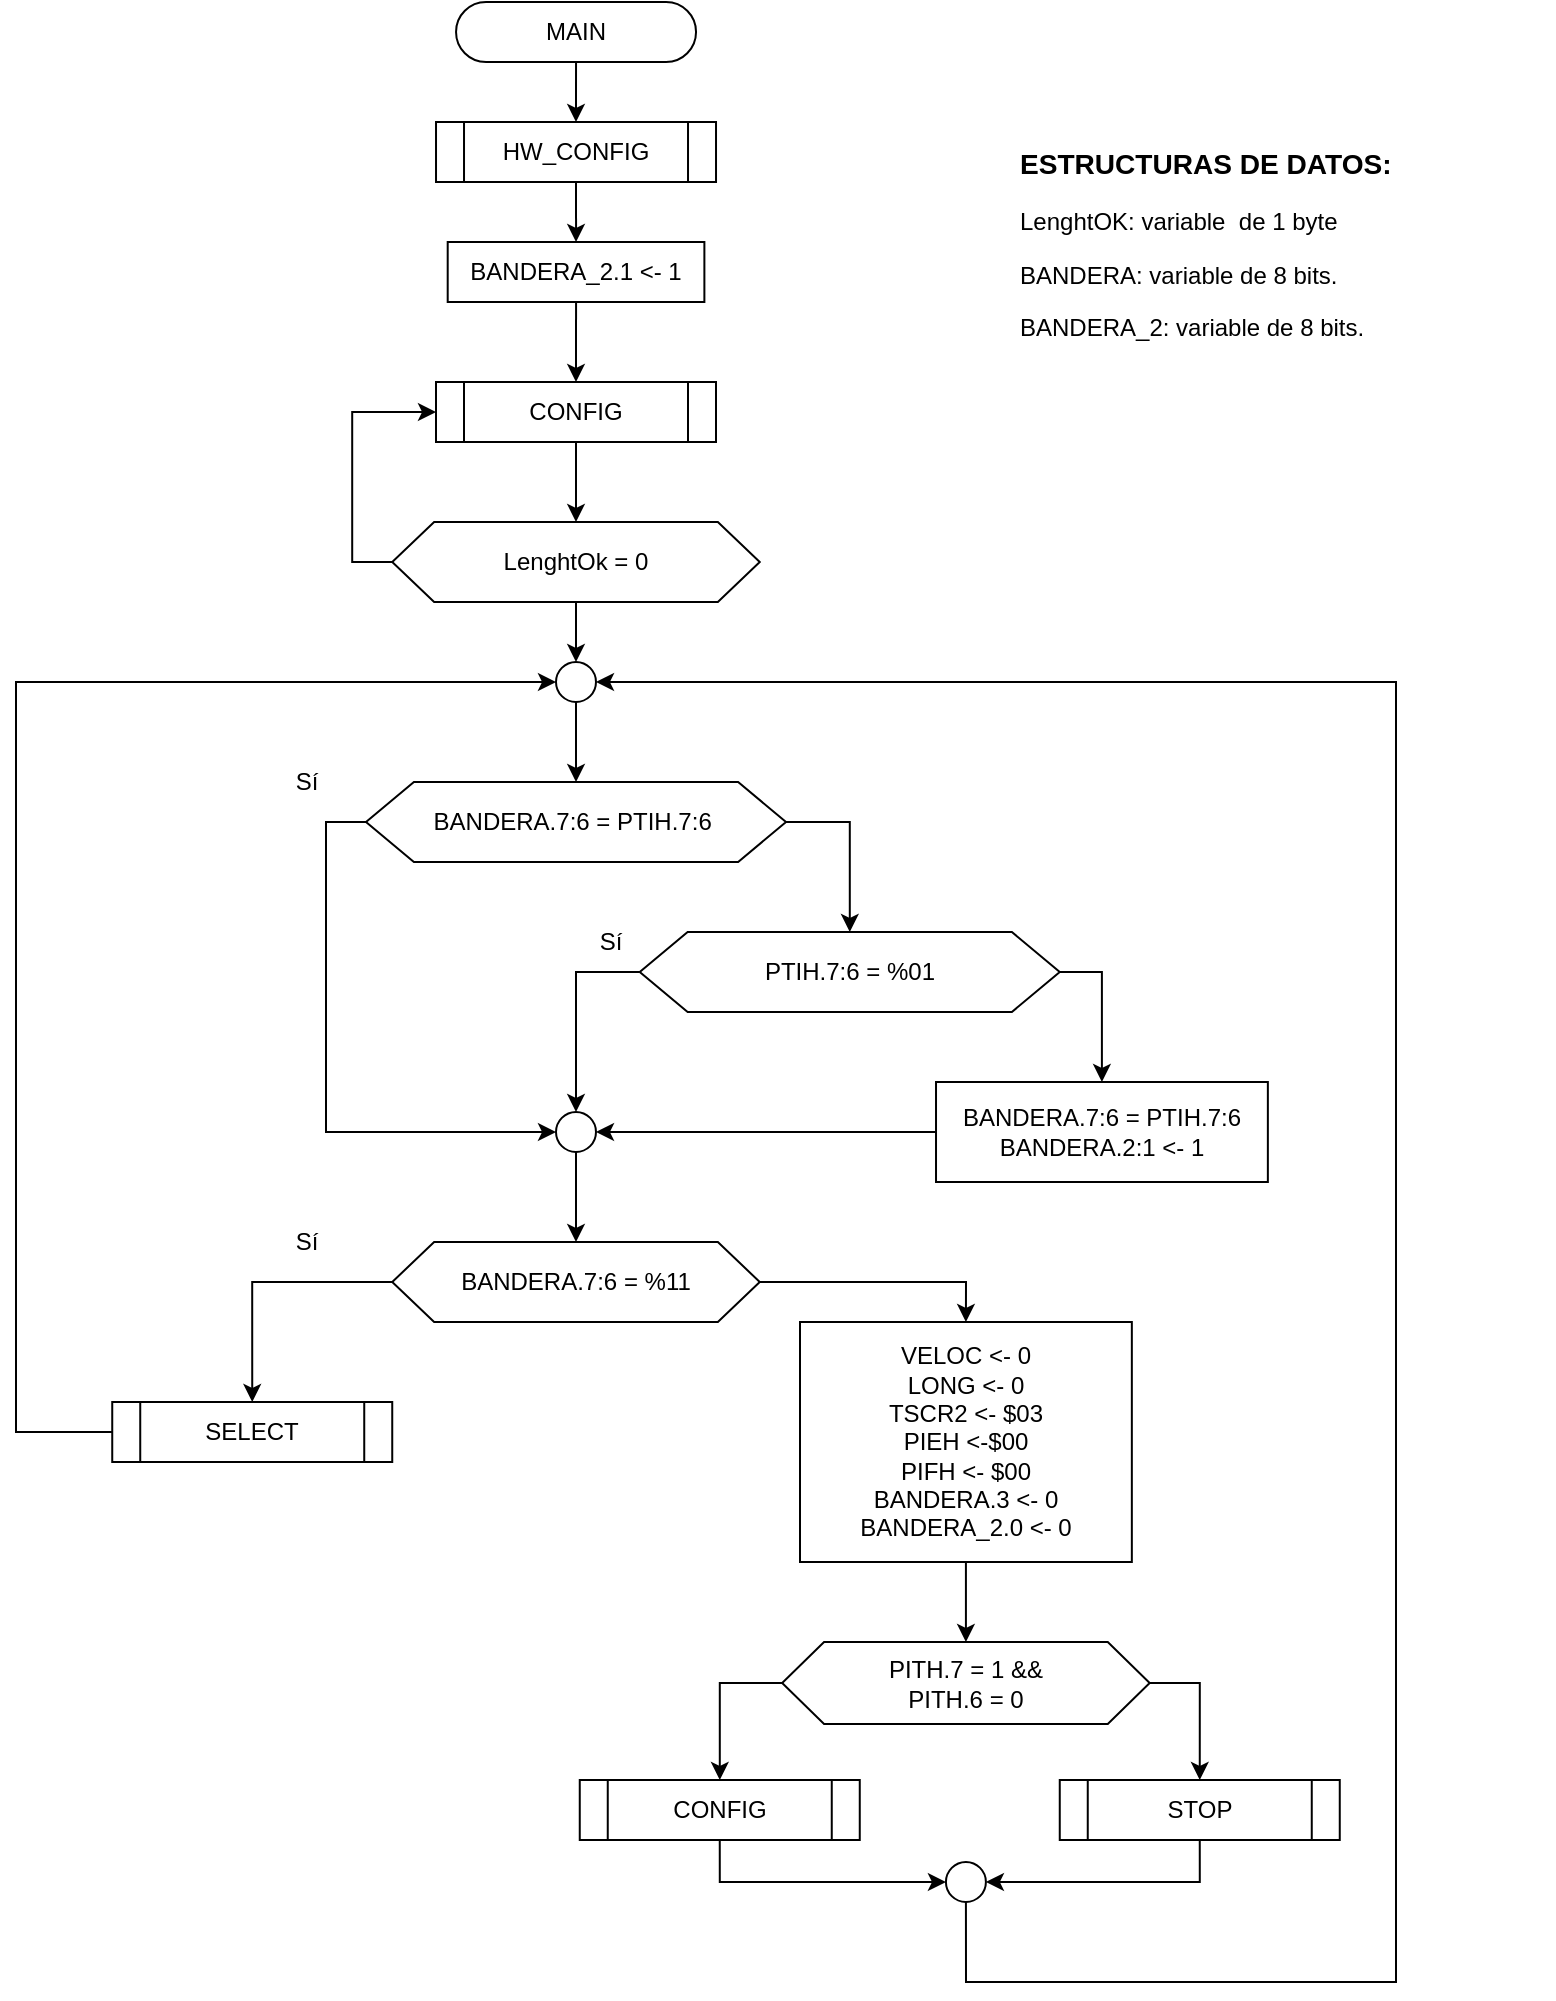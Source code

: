 <mxfile version="13.4.2" type="device"><diagram id="D9KyAQv2uV_lf9RyAl9D" name="Page-1"><mxGraphModel dx="1520" dy="574" grid="1" gridSize="10" guides="1" tooltips="1" connect="1" arrows="1" fold="1" page="1" pageScale="1" pageWidth="827" pageHeight="1169" math="0" shadow="0"><root><mxCell id="0"/><mxCell id="1" parent="0"/><mxCell id="SHEEuvKIqq7tsxXqwBMK-5" style="edgeStyle=orthogonalEdgeStyle;rounded=0;orthogonalLoop=1;jettySize=auto;html=1;exitX=0.5;exitY=1;exitDx=0;exitDy=0;" parent="1" source="SHEEuvKIqq7tsxXqwBMK-2" target="SHEEuvKIqq7tsxXqwBMK-4" edge="1"><mxGeometry relative="1" as="geometry"/></mxCell><mxCell id="SHEEuvKIqq7tsxXqwBMK-2" value="MAIN" style="rounded=1;whiteSpace=wrap;html=1;fontSize=12;glass=0;strokeWidth=1;shadow=0;arcSize=50;" parent="1" vertex="1"><mxGeometry x="-529.98" y="280" width="120" height="30" as="geometry"/></mxCell><mxCell id="SHEEuvKIqq7tsxXqwBMK-3" value="&lt;h3 style=&quot;text-align: center&quot;&gt;ESTRUCTURAS DE DATOS:&lt;/h3&gt;&lt;p&gt;&lt;span&gt;LenghtOK: variable&amp;nbsp; de 1 byte&lt;/span&gt;&lt;/p&gt;&lt;p&gt;BANDERA: variable de 8 bits.&lt;/p&gt;&lt;p&gt;BANDERA_2: variable de 8 bits.&lt;/p&gt;&lt;p&gt;&lt;/p&gt;" style="text;html=1;strokeColor=none;fillColor=none;align=left;verticalAlign=middle;whiteSpace=wrap;rounded=0;" parent="1" vertex="1"><mxGeometry x="-250" y="320" width="268.68" height="160" as="geometry"/></mxCell><mxCell id="qQRzW7uIks1V_q4r_Xmg-8" style="edgeStyle=orthogonalEdgeStyle;rounded=0;orthogonalLoop=1;jettySize=auto;html=1;exitX=0.5;exitY=1;exitDx=0;exitDy=0;entryX=0.5;entryY=0;entryDx=0;entryDy=0;" edge="1" parent="1" source="SHEEuvKIqq7tsxXqwBMK-4" target="qQRzW7uIks1V_q4r_Xmg-6"><mxGeometry relative="1" as="geometry"/></mxCell><mxCell id="SHEEuvKIqq7tsxXqwBMK-4" value="HW_CONFIG" style="shape=process;whiteSpace=wrap;html=1;backgroundOutline=1;" parent="1" vertex="1"><mxGeometry x="-539.99" y="340" width="140" height="30" as="geometry"/></mxCell><mxCell id="SHEEuvKIqq7tsxXqwBMK-27" style="edgeStyle=orthogonalEdgeStyle;rounded=0;orthogonalLoop=1;jettySize=auto;html=1;exitX=1;exitY=0.5;exitDx=0;exitDy=0;entryX=0.5;entryY=0;entryDx=0;entryDy=0;" parent="1" source="SHEEuvKIqq7tsxXqwBMK-7" target="SHEEuvKIqq7tsxXqwBMK-26" edge="1"><mxGeometry relative="1" as="geometry"/></mxCell><mxCell id="SHEEuvKIqq7tsxXqwBMK-29" style="edgeStyle=orthogonalEdgeStyle;rounded=0;orthogonalLoop=1;jettySize=auto;html=1;exitX=0;exitY=0.5;exitDx=0;exitDy=0;entryX=0.5;entryY=0;entryDx=0;entryDy=0;" parent="1" source="SHEEuvKIqq7tsxXqwBMK-7" target="SHEEuvKIqq7tsxXqwBMK-30" edge="1"><mxGeometry relative="1" as="geometry"><mxPoint x="-622.96" y="950" as="targetPoint"/></mxGeometry></mxCell><mxCell id="SHEEuvKIqq7tsxXqwBMK-7" value="BANDERA.7:6 = %11&lt;span&gt;&lt;br&gt;&lt;/span&gt;" style="shape=hexagon;perimeter=hexagonPerimeter2;whiteSpace=wrap;html=1;size=0.114;" parent="1" vertex="1"><mxGeometry x="-561.88" y="900" width="183.76" height="40" as="geometry"/></mxCell><mxCell id="SHEEuvKIqq7tsxXqwBMK-15" style="edgeStyle=orthogonalEdgeStyle;rounded=0;orthogonalLoop=1;jettySize=auto;html=1;exitX=0;exitY=0.5;exitDx=0;exitDy=0;entryX=0;entryY=0.5;entryDx=0;entryDy=0;" parent="1" source="SHEEuvKIqq7tsxXqwBMK-10" target="SHEEuvKIqq7tsxXqwBMK-14" edge="1"><mxGeometry relative="1" as="geometry"/></mxCell><mxCell id="SHEEuvKIqq7tsxXqwBMK-17" style="edgeStyle=orthogonalEdgeStyle;rounded=0;orthogonalLoop=1;jettySize=auto;html=1;exitX=0.5;exitY=1;exitDx=0;exitDy=0;entryX=0.5;entryY=0;entryDx=0;entryDy=0;" parent="1" source="SHEEuvKIqq7tsxXqwBMK-10" target="SHEEuvKIqq7tsxXqwBMK-16" edge="1"><mxGeometry relative="1" as="geometry"/></mxCell><mxCell id="SHEEuvKIqq7tsxXqwBMK-10" value="LenghtOk = 0" style="shape=hexagon;perimeter=hexagonPerimeter2;whiteSpace=wrap;html=1;size=0.114;" parent="1" vertex="1"><mxGeometry x="-561.88" y="540" width="183.76" height="40" as="geometry"/></mxCell><mxCell id="SHEEuvKIqq7tsxXqwBMK-19" style="edgeStyle=orthogonalEdgeStyle;rounded=0;orthogonalLoop=1;jettySize=auto;html=1;exitX=0.5;exitY=1;exitDx=0;exitDy=0;" parent="1" source="SHEEuvKIqq7tsxXqwBMK-14" target="SHEEuvKIqq7tsxXqwBMK-10" edge="1"><mxGeometry relative="1" as="geometry"/></mxCell><mxCell id="SHEEuvKIqq7tsxXqwBMK-14" value="CONFIG" style="shape=process;whiteSpace=wrap;html=1;backgroundOutline=1;" parent="1" vertex="1"><mxGeometry x="-540" y="470" width="140" height="30" as="geometry"/></mxCell><mxCell id="qQRzW7uIks1V_q4r_Xmg-55" style="edgeStyle=orthogonalEdgeStyle;rounded=0;orthogonalLoop=1;jettySize=auto;html=1;exitX=0.5;exitY=1;exitDx=0;exitDy=0;entryX=0.5;entryY=0;entryDx=0;entryDy=0;" edge="1" parent="1" source="SHEEuvKIqq7tsxXqwBMK-16" target="qQRzW7uIks1V_q4r_Xmg-46"><mxGeometry relative="1" as="geometry"/></mxCell><mxCell id="SHEEuvKIqq7tsxXqwBMK-16" value="" style="ellipse;whiteSpace=wrap;html=1;aspect=fixed;" parent="1" vertex="1"><mxGeometry x="-480.0" y="610" width="20" height="20" as="geometry"/></mxCell><mxCell id="SHEEuvKIqq7tsxXqwBMK-37" style="edgeStyle=orthogonalEdgeStyle;rounded=0;orthogonalLoop=1;jettySize=auto;html=1;exitX=0.5;exitY=1;exitDx=0;exitDy=0;entryX=0.5;entryY=0;entryDx=0;entryDy=0;" parent="1" source="SHEEuvKIqq7tsxXqwBMK-26" target="SHEEuvKIqq7tsxXqwBMK-35" edge="1"><mxGeometry relative="1" as="geometry"/></mxCell><mxCell id="SHEEuvKIqq7tsxXqwBMK-26" value="VELOC &amp;lt;- 0&lt;br&gt;LONG &amp;lt;- 0&lt;br&gt;TSCR2 &amp;lt;- $03&lt;br&gt;PIEH &amp;lt;-$00&lt;br&gt;PIFH &amp;lt;- $00&lt;br&gt;BANDERA.3 &amp;lt;- 0&lt;br&gt;BANDERA_2.0 &amp;lt;- 0" style="rounded=0;whiteSpace=wrap;html=1;" parent="1" vertex="1"><mxGeometry x="-358" y="940" width="165.92" height="120" as="geometry"/></mxCell><mxCell id="qQRzW7uIks1V_q4r_Xmg-29" style="edgeStyle=orthogonalEdgeStyle;rounded=0;orthogonalLoop=1;jettySize=auto;html=1;exitX=0;exitY=0.5;exitDx=0;exitDy=0;entryX=0;entryY=0.5;entryDx=0;entryDy=0;" edge="1" parent="1" source="SHEEuvKIqq7tsxXqwBMK-30" target="SHEEuvKIqq7tsxXqwBMK-16"><mxGeometry relative="1" as="geometry"><Array as="points"><mxPoint x="-750" y="995"/><mxPoint x="-750" y="620"/></Array></mxGeometry></mxCell><mxCell id="SHEEuvKIqq7tsxXqwBMK-30" value="SELECT" style="shape=process;whiteSpace=wrap;html=1;backgroundOutline=1;" parent="1" vertex="1"><mxGeometry x="-701.88" y="980" width="140" height="30" as="geometry"/></mxCell><mxCell id="SHEEuvKIqq7tsxXqwBMK-39" style="edgeStyle=orthogonalEdgeStyle;rounded=0;orthogonalLoop=1;jettySize=auto;html=1;exitX=0;exitY=0.5;exitDx=0;exitDy=0;" parent="1" source="SHEEuvKIqq7tsxXqwBMK-35" target="SHEEuvKIqq7tsxXqwBMK-38" edge="1"><mxGeometry relative="1" as="geometry"/></mxCell><mxCell id="SHEEuvKIqq7tsxXqwBMK-41" style="edgeStyle=orthogonalEdgeStyle;rounded=0;orthogonalLoop=1;jettySize=auto;html=1;exitX=1;exitY=0.5;exitDx=0;exitDy=0;entryX=0.5;entryY=0;entryDx=0;entryDy=0;" parent="1" source="SHEEuvKIqq7tsxXqwBMK-35" target="SHEEuvKIqq7tsxXqwBMK-40" edge="1"><mxGeometry relative="1" as="geometry"/></mxCell><mxCell id="SHEEuvKIqq7tsxXqwBMK-35" value="&lt;span&gt;PITH.7 = 1 &amp;amp;&amp;amp;&lt;br&gt;&lt;/span&gt;PITH.6 = 0&lt;span&gt;&lt;br&gt;&lt;/span&gt;" style="shape=hexagon;perimeter=hexagonPerimeter2;whiteSpace=wrap;html=1;size=0.114;" parent="1" vertex="1"><mxGeometry x="-366.92" y="1100" width="183.76" height="41" as="geometry"/></mxCell><mxCell id="SHEEuvKIqq7tsxXqwBMK-43" style="edgeStyle=orthogonalEdgeStyle;rounded=0;orthogonalLoop=1;jettySize=auto;html=1;exitX=0.5;exitY=1;exitDx=0;exitDy=0;entryX=0;entryY=0.5;entryDx=0;entryDy=0;" parent="1" source="SHEEuvKIqq7tsxXqwBMK-38" target="SHEEuvKIqq7tsxXqwBMK-42" edge="1"><mxGeometry relative="1" as="geometry"/></mxCell><mxCell id="SHEEuvKIqq7tsxXqwBMK-38" value="CONFIG" style="shape=process;whiteSpace=wrap;html=1;backgroundOutline=1;" parent="1" vertex="1"><mxGeometry x="-468.12" y="1169" width="140" height="30" as="geometry"/></mxCell><mxCell id="SHEEuvKIqq7tsxXqwBMK-44" style="edgeStyle=orthogonalEdgeStyle;rounded=0;orthogonalLoop=1;jettySize=auto;html=1;exitX=0.5;exitY=1;exitDx=0;exitDy=0;entryX=1;entryY=0.5;entryDx=0;entryDy=0;" parent="1" source="SHEEuvKIqq7tsxXqwBMK-40" target="SHEEuvKIqq7tsxXqwBMK-42" edge="1"><mxGeometry relative="1" as="geometry"/></mxCell><mxCell id="SHEEuvKIqq7tsxXqwBMK-40" value="STOP" style="shape=process;whiteSpace=wrap;html=1;backgroundOutline=1;" parent="1" vertex="1"><mxGeometry x="-228.12" y="1169" width="140" height="30" as="geometry"/></mxCell><mxCell id="SHEEuvKIqq7tsxXqwBMK-45" style="edgeStyle=orthogonalEdgeStyle;rounded=0;orthogonalLoop=1;jettySize=auto;html=1;exitX=0.5;exitY=1;exitDx=0;exitDy=0;entryX=1;entryY=0.5;entryDx=0;entryDy=0;" parent="1" source="SHEEuvKIqq7tsxXqwBMK-42" target="SHEEuvKIqq7tsxXqwBMK-16" edge="1"><mxGeometry relative="1" as="geometry"><Array as="points"><mxPoint x="-275" y="1270"/><mxPoint x="-60" y="1270"/><mxPoint x="-60" y="620"/></Array></mxGeometry></mxCell><mxCell id="SHEEuvKIqq7tsxXqwBMK-42" value="" style="ellipse;whiteSpace=wrap;html=1;aspect=fixed;" parent="1" vertex="1"><mxGeometry x="-285.04" y="1210" width="20" height="20" as="geometry"/></mxCell><mxCell id="42befNngeGrJgFXlACIz-10" value="Sí" style="text;html=1;align=center;verticalAlign=middle;resizable=0;points=[];autosize=1;" parent="1" vertex="1"><mxGeometry x="-620" y="890" width="30" height="20" as="geometry"/></mxCell><mxCell id="qQRzW7uIks1V_q4r_Xmg-63" style="edgeStyle=orthogonalEdgeStyle;rounded=0;orthogonalLoop=1;jettySize=auto;html=1;exitX=0.5;exitY=1;exitDx=0;exitDy=0;entryX=0.5;entryY=0;entryDx=0;entryDy=0;" edge="1" parent="1" source="qQRzW7uIks1V_q4r_Xmg-6" target="SHEEuvKIqq7tsxXqwBMK-14"><mxGeometry relative="1" as="geometry"/></mxCell><mxCell id="qQRzW7uIks1V_q4r_Xmg-6" value="BANDERA_2.1 &amp;lt;- 1" style="rounded=0;whiteSpace=wrap;html=1;" vertex="1" parent="1"><mxGeometry x="-534.15" y="400" width="128.34" height="30" as="geometry"/></mxCell><mxCell id="qQRzW7uIks1V_q4r_Xmg-44" style="edgeStyle=orthogonalEdgeStyle;rounded=0;orthogonalLoop=1;jettySize=auto;html=1;exitX=1;exitY=0.5;exitDx=0;exitDy=0;" edge="1" parent="1" source="qQRzW7uIks1V_q4r_Xmg-46" target="qQRzW7uIks1V_q4r_Xmg-49"><mxGeometry relative="1" as="geometry"/></mxCell><mxCell id="qQRzW7uIks1V_q4r_Xmg-45" style="edgeStyle=orthogonalEdgeStyle;rounded=0;orthogonalLoop=1;jettySize=auto;html=1;exitX=0;exitY=0.5;exitDx=0;exitDy=0;entryX=0;entryY=0.5;entryDx=0;entryDy=0;" edge="1" parent="1" source="qQRzW7uIks1V_q4r_Xmg-46" target="qQRzW7uIks1V_q4r_Xmg-52"><mxGeometry relative="1" as="geometry"/></mxCell><mxCell id="qQRzW7uIks1V_q4r_Xmg-46" value="&lt;span&gt;BANDERA.7:6 = &lt;/span&gt;PTIH.7:6&amp;nbsp;&lt;span&gt;&lt;br&gt;&lt;/span&gt;" style="shape=hexagon;perimeter=hexagonPerimeter2;whiteSpace=wrap;html=1;size=0.114;" vertex="1" parent="1"><mxGeometry x="-574.99" y="670" width="210" height="40" as="geometry"/></mxCell><mxCell id="qQRzW7uIks1V_q4r_Xmg-47" style="edgeStyle=orthogonalEdgeStyle;rounded=0;orthogonalLoop=1;jettySize=auto;html=1;exitX=1;exitY=0.5;exitDx=0;exitDy=0;" edge="1" parent="1" source="qQRzW7uIks1V_q4r_Xmg-49" target="qQRzW7uIks1V_q4r_Xmg-51"><mxGeometry relative="1" as="geometry"/></mxCell><mxCell id="qQRzW7uIks1V_q4r_Xmg-48" style="edgeStyle=orthogonalEdgeStyle;rounded=0;orthogonalLoop=1;jettySize=auto;html=1;exitX=0;exitY=0.5;exitDx=0;exitDy=0;entryX=0.5;entryY=0;entryDx=0;entryDy=0;" edge="1" parent="1" source="qQRzW7uIks1V_q4r_Xmg-49" target="qQRzW7uIks1V_q4r_Xmg-52"><mxGeometry relative="1" as="geometry"/></mxCell><mxCell id="qQRzW7uIks1V_q4r_Xmg-49" value="PTIH.7:6 = %01&lt;span&gt;&lt;br&gt;&lt;/span&gt;" style="shape=hexagon;perimeter=hexagonPerimeter2;whiteSpace=wrap;html=1;size=0.114;" vertex="1" parent="1"><mxGeometry x="-438.12" y="745" width="210" height="40" as="geometry"/></mxCell><mxCell id="qQRzW7uIks1V_q4r_Xmg-50" style="edgeStyle=orthogonalEdgeStyle;rounded=0;orthogonalLoop=1;jettySize=auto;html=1;exitX=0;exitY=0.5;exitDx=0;exitDy=0;entryX=1;entryY=0.5;entryDx=0;entryDy=0;" edge="1" parent="1" source="qQRzW7uIks1V_q4r_Xmg-51" target="qQRzW7uIks1V_q4r_Xmg-52"><mxGeometry relative="1" as="geometry"/></mxCell><mxCell id="qQRzW7uIks1V_q4r_Xmg-51" value="BANDERA.7:6 = PTIH.7:6&lt;span&gt;&lt;br&gt;BANDERA.2:1 &amp;lt;- 1&lt;/span&gt;" style="rounded=0;whiteSpace=wrap;html=1;" vertex="1" parent="1"><mxGeometry x="-289.99" y="820" width="165.92" height="50" as="geometry"/></mxCell><mxCell id="qQRzW7uIks1V_q4r_Xmg-56" style="edgeStyle=orthogonalEdgeStyle;rounded=0;orthogonalLoop=1;jettySize=auto;html=1;exitX=0.5;exitY=1;exitDx=0;exitDy=0;entryX=0.5;entryY=0;entryDx=0;entryDy=0;" edge="1" parent="1" source="qQRzW7uIks1V_q4r_Xmg-52" target="SHEEuvKIqq7tsxXqwBMK-7"><mxGeometry relative="1" as="geometry"/></mxCell><mxCell id="qQRzW7uIks1V_q4r_Xmg-52" value="" style="ellipse;whiteSpace=wrap;html=1;aspect=fixed;" vertex="1" parent="1"><mxGeometry x="-480.0" y="835" width="20" height="20" as="geometry"/></mxCell><mxCell id="qQRzW7uIks1V_q4r_Xmg-53" value="Sí" style="text;html=1;align=center;verticalAlign=middle;resizable=0;points=[];autosize=1;" vertex="1" parent="1"><mxGeometry x="-620" y="660" width="30" height="20" as="geometry"/></mxCell><mxCell id="qQRzW7uIks1V_q4r_Xmg-54" value="Sí" style="text;html=1;align=center;verticalAlign=middle;resizable=0;points=[];autosize=1;" vertex="1" parent="1"><mxGeometry x="-468.12" y="740" width="30" height="20" as="geometry"/></mxCell></root></mxGraphModel></diagram></mxfile>